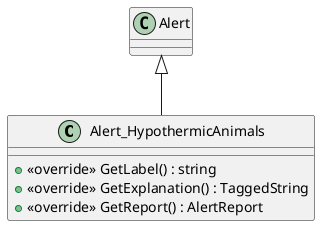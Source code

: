 @startuml
class Alert_HypothermicAnimals {
    + <<override>> GetLabel() : string
    + <<override>> GetExplanation() : TaggedString
    + <<override>> GetReport() : AlertReport
}
Alert <|-- Alert_HypothermicAnimals
@enduml
